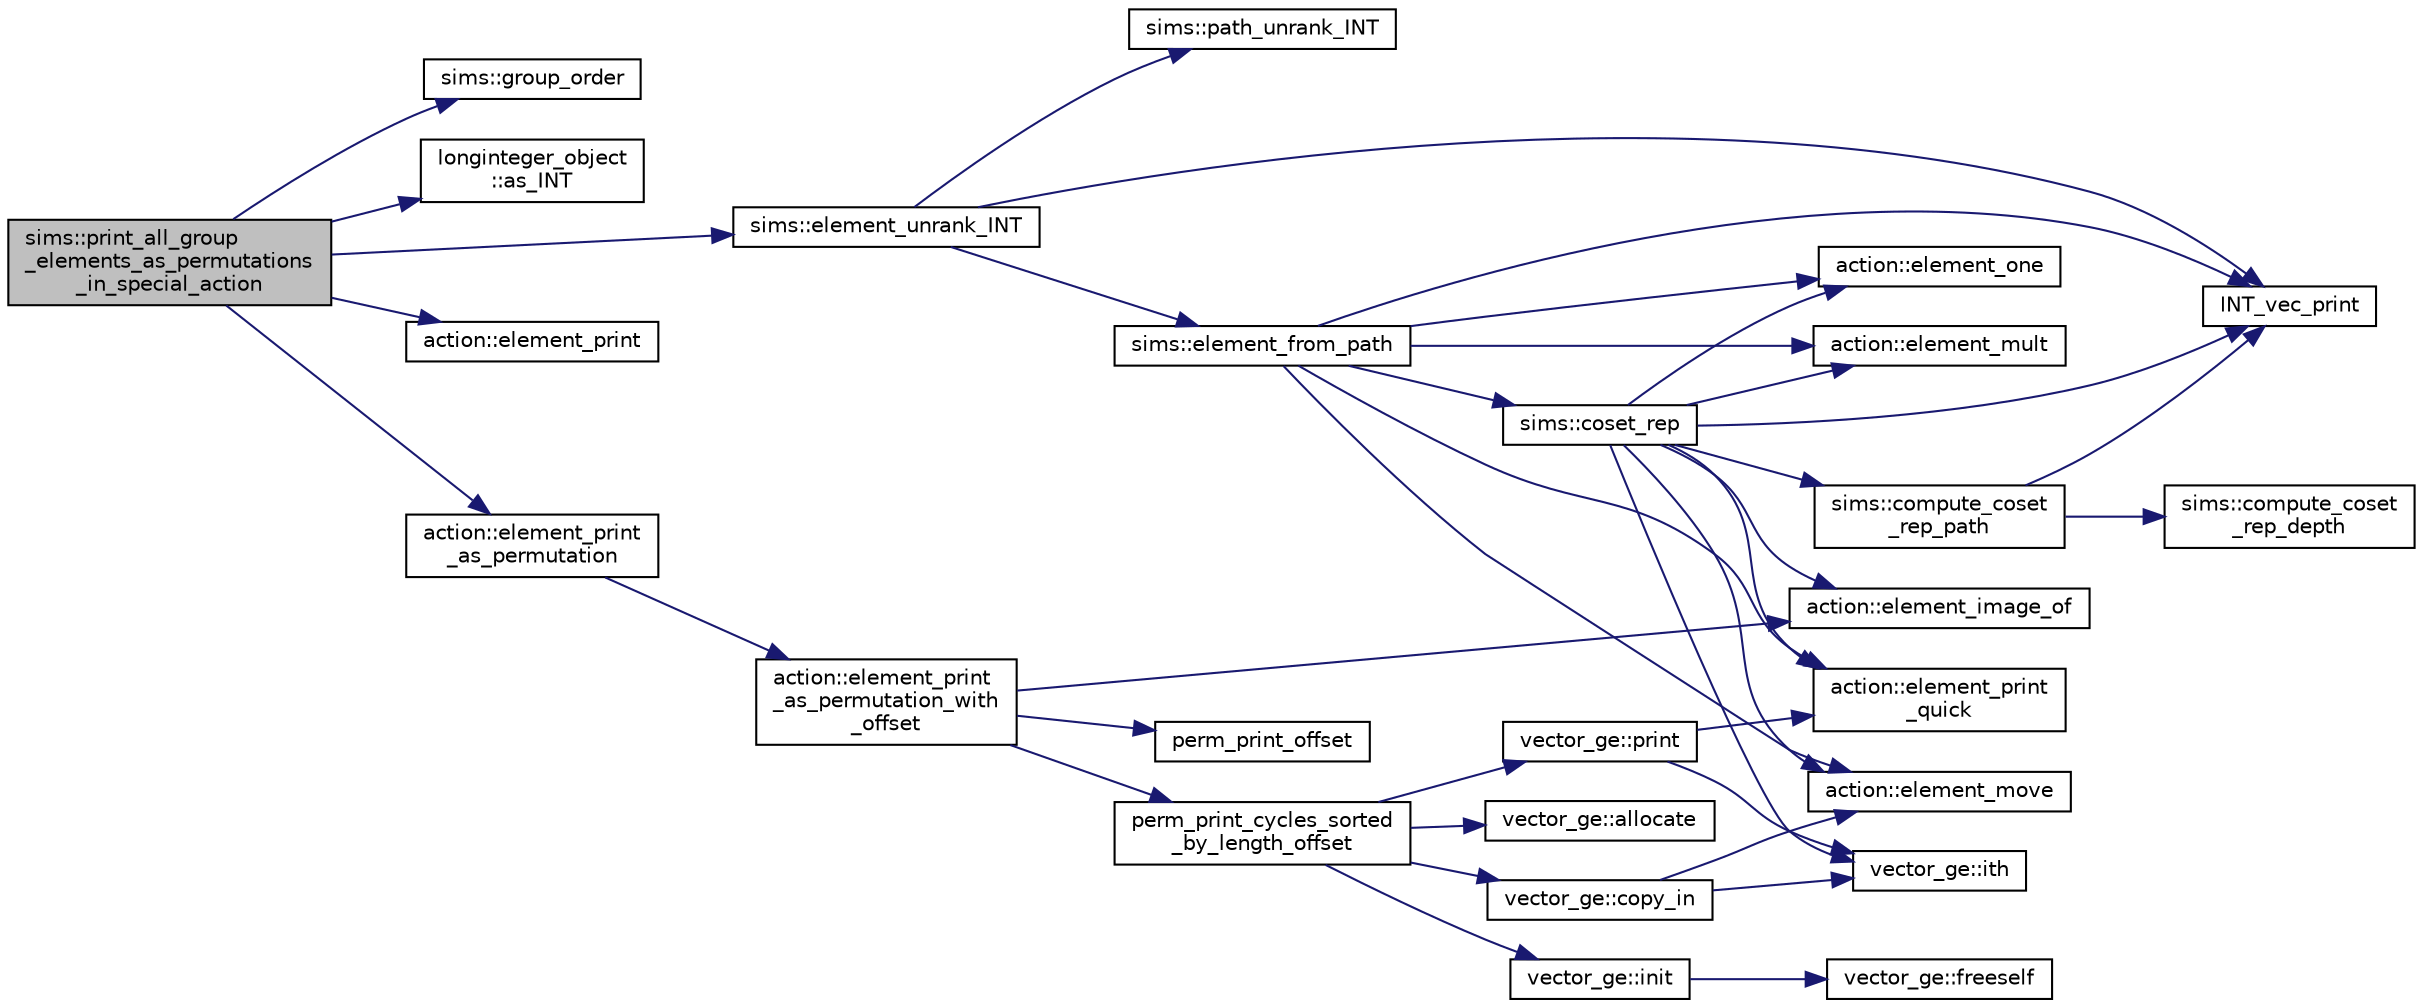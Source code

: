 digraph "sims::print_all_group_elements_as_permutations_in_special_action"
{
  edge [fontname="Helvetica",fontsize="10",labelfontname="Helvetica",labelfontsize="10"];
  node [fontname="Helvetica",fontsize="10",shape=record];
  rankdir="LR";
  Node8421 [label="sims::print_all_group\l_elements_as_permutations\l_in_special_action",height=0.2,width=0.4,color="black", fillcolor="grey75", style="filled", fontcolor="black"];
  Node8421 -> Node8422 [color="midnightblue",fontsize="10",style="solid",fontname="Helvetica"];
  Node8422 [label="sims::group_order",height=0.2,width=0.4,color="black", fillcolor="white", style="filled",URL="$d9/df3/classsims.html#aa442445175656570fa35febbe790efad"];
  Node8421 -> Node8423 [color="midnightblue",fontsize="10",style="solid",fontname="Helvetica"];
  Node8423 [label="longinteger_object\l::as_INT",height=0.2,width=0.4,color="black", fillcolor="white", style="filled",URL="$dd/d7e/classlonginteger__object.html#afb992d4679a6741acc63c8bcba27971e"];
  Node8421 -> Node8424 [color="midnightblue",fontsize="10",style="solid",fontname="Helvetica"];
  Node8424 [label="sims::element_unrank_INT",height=0.2,width=0.4,color="black", fillcolor="white", style="filled",URL="$d9/df3/classsims.html#a435d84bb7bf7292f14593b2a4344151f"];
  Node8424 -> Node8425 [color="midnightblue",fontsize="10",style="solid",fontname="Helvetica"];
  Node8425 [label="sims::path_unrank_INT",height=0.2,width=0.4,color="black", fillcolor="white", style="filled",URL="$d9/df3/classsims.html#a8ae2ffa971c2aac809d83c18e4e91926"];
  Node8424 -> Node8426 [color="midnightblue",fontsize="10",style="solid",fontname="Helvetica"];
  Node8426 [label="INT_vec_print",height=0.2,width=0.4,color="black", fillcolor="white", style="filled",URL="$df/dbf/sajeeb_8_c.html#a79a5901af0b47dd0d694109543c027fe"];
  Node8424 -> Node8427 [color="midnightblue",fontsize="10",style="solid",fontname="Helvetica"];
  Node8427 [label="sims::element_from_path",height=0.2,width=0.4,color="black", fillcolor="white", style="filled",URL="$d9/df3/classsims.html#a4a9bc25b1b8e61ba34d6d3d9f9fb8ab8"];
  Node8427 -> Node8426 [color="midnightblue",fontsize="10",style="solid",fontname="Helvetica"];
  Node8427 -> Node8428 [color="midnightblue",fontsize="10",style="solid",fontname="Helvetica"];
  Node8428 [label="action::element_one",height=0.2,width=0.4,color="black", fillcolor="white", style="filled",URL="$d2/d86/classaction.html#a780a105daf04d6d1fe7e2f63b3c88e3b"];
  Node8427 -> Node8429 [color="midnightblue",fontsize="10",style="solid",fontname="Helvetica"];
  Node8429 [label="sims::coset_rep",height=0.2,width=0.4,color="black", fillcolor="white", style="filled",URL="$d9/df3/classsims.html#a3d669dba4d005cd2399388f27f44cd04"];
  Node8429 -> Node8430 [color="midnightblue",fontsize="10",style="solid",fontname="Helvetica"];
  Node8430 [label="sims::compute_coset\l_rep_path",height=0.2,width=0.4,color="black", fillcolor="white", style="filled",URL="$d9/df3/classsims.html#a22a53a24eb86dcfe54cb3588776a4d96"];
  Node8430 -> Node8431 [color="midnightblue",fontsize="10",style="solid",fontname="Helvetica"];
  Node8431 [label="sims::compute_coset\l_rep_depth",height=0.2,width=0.4,color="black", fillcolor="white", style="filled",URL="$d9/df3/classsims.html#abfeb782bd253f1df5253486afb120f6f"];
  Node8430 -> Node8426 [color="midnightblue",fontsize="10",style="solid",fontname="Helvetica"];
  Node8429 -> Node8426 [color="midnightblue",fontsize="10",style="solid",fontname="Helvetica"];
  Node8429 -> Node8428 [color="midnightblue",fontsize="10",style="solid",fontname="Helvetica"];
  Node8429 -> Node8432 [color="midnightblue",fontsize="10",style="solid",fontname="Helvetica"];
  Node8432 [label="vector_ge::ith",height=0.2,width=0.4,color="black", fillcolor="white", style="filled",URL="$d4/d6e/classvector__ge.html#a1ff002e8b746a9beb119d57dcd4a15ff"];
  Node8429 -> Node8433 [color="midnightblue",fontsize="10",style="solid",fontname="Helvetica"];
  Node8433 [label="action::element_print\l_quick",height=0.2,width=0.4,color="black", fillcolor="white", style="filled",URL="$d2/d86/classaction.html#a4844680cf6750396f76494a28655265b"];
  Node8429 -> Node8434 [color="midnightblue",fontsize="10",style="solid",fontname="Helvetica"];
  Node8434 [label="action::element_mult",height=0.2,width=0.4,color="black", fillcolor="white", style="filled",URL="$d2/d86/classaction.html#ae9e36b2cae1f0f7bd7144097fa9a34b3"];
  Node8429 -> Node8435 [color="midnightblue",fontsize="10",style="solid",fontname="Helvetica"];
  Node8435 [label="action::element_move",height=0.2,width=0.4,color="black", fillcolor="white", style="filled",URL="$d2/d86/classaction.html#a550947491bbb534d3d7951f50198a874"];
  Node8429 -> Node8436 [color="midnightblue",fontsize="10",style="solid",fontname="Helvetica"];
  Node8436 [label="action::element_image_of",height=0.2,width=0.4,color="black", fillcolor="white", style="filled",URL="$d2/d86/classaction.html#ae09559d4537a048fc860f8a74a31393d"];
  Node8427 -> Node8433 [color="midnightblue",fontsize="10",style="solid",fontname="Helvetica"];
  Node8427 -> Node8434 [color="midnightblue",fontsize="10",style="solid",fontname="Helvetica"];
  Node8427 -> Node8435 [color="midnightblue",fontsize="10",style="solid",fontname="Helvetica"];
  Node8421 -> Node8437 [color="midnightblue",fontsize="10",style="solid",fontname="Helvetica"];
  Node8437 [label="action::element_print",height=0.2,width=0.4,color="black", fillcolor="white", style="filled",URL="$d2/d86/classaction.html#ae38c3ef3c1125213733d63c6fc3c40cd"];
  Node8421 -> Node8438 [color="midnightblue",fontsize="10",style="solid",fontname="Helvetica"];
  Node8438 [label="action::element_print\l_as_permutation",height=0.2,width=0.4,color="black", fillcolor="white", style="filled",URL="$d2/d86/classaction.html#a2975618a8203187b688a67c947150bb8"];
  Node8438 -> Node8439 [color="midnightblue",fontsize="10",style="solid",fontname="Helvetica"];
  Node8439 [label="action::element_print\l_as_permutation_with\l_offset",height=0.2,width=0.4,color="black", fillcolor="white", style="filled",URL="$d2/d86/classaction.html#addd61d869434abaad431124a6d858396"];
  Node8439 -> Node8436 [color="midnightblue",fontsize="10",style="solid",fontname="Helvetica"];
  Node8439 -> Node8440 [color="midnightblue",fontsize="10",style="solid",fontname="Helvetica"];
  Node8440 [label="perm_print_offset",height=0.2,width=0.4,color="black", fillcolor="white", style="filled",URL="$d2/d7c/combinatorics_8_c.html#ab87deef2ba9e4d2ce386a19eeaffecf3"];
  Node8439 -> Node8441 [color="midnightblue",fontsize="10",style="solid",fontname="Helvetica"];
  Node8441 [label="perm_print_cycles_sorted\l_by_length_offset",height=0.2,width=0.4,color="black", fillcolor="white", style="filled",URL="$d5/d90/action__global_8_c.html#a9d1f2e34879c04dbc45d08984a8066e3"];
  Node8441 -> Node8442 [color="midnightblue",fontsize="10",style="solid",fontname="Helvetica"];
  Node8442 [label="vector_ge::init",height=0.2,width=0.4,color="black", fillcolor="white", style="filled",URL="$d4/d6e/classvector__ge.html#afe1d6befd1f1501e6be34afbaa9d30a8"];
  Node8442 -> Node8443 [color="midnightblue",fontsize="10",style="solid",fontname="Helvetica"];
  Node8443 [label="vector_ge::freeself",height=0.2,width=0.4,color="black", fillcolor="white", style="filled",URL="$d4/d6e/classvector__ge.html#aa002e4b715cc73a9b8b367d29700b452"];
  Node8441 -> Node8444 [color="midnightblue",fontsize="10",style="solid",fontname="Helvetica"];
  Node8444 [label="vector_ge::allocate",height=0.2,width=0.4,color="black", fillcolor="white", style="filled",URL="$d4/d6e/classvector__ge.html#a35b062a9201b30f0a87bf87702d243ae"];
  Node8441 -> Node8445 [color="midnightblue",fontsize="10",style="solid",fontname="Helvetica"];
  Node8445 [label="vector_ge::copy_in",height=0.2,width=0.4,color="black", fillcolor="white", style="filled",URL="$d4/d6e/classvector__ge.html#ad02ebf2d4e8bbf095685aea921999145"];
  Node8445 -> Node8432 [color="midnightblue",fontsize="10",style="solid",fontname="Helvetica"];
  Node8445 -> Node8435 [color="midnightblue",fontsize="10",style="solid",fontname="Helvetica"];
  Node8441 -> Node8446 [color="midnightblue",fontsize="10",style="solid",fontname="Helvetica"];
  Node8446 [label="vector_ge::print",height=0.2,width=0.4,color="black", fillcolor="white", style="filled",URL="$d4/d6e/classvector__ge.html#a0d260cce035c20b32d7989c50670aa8a"];
  Node8446 -> Node8433 [color="midnightblue",fontsize="10",style="solid",fontname="Helvetica"];
  Node8446 -> Node8432 [color="midnightblue",fontsize="10",style="solid",fontname="Helvetica"];
}
